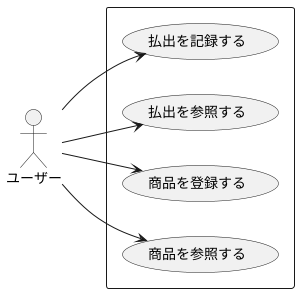 @startuml usecase
left to right direction

actor ユーザー
rectangle {
    ユーザー --> (払出を記録する)
    ユーザー --> (払出を参照する)
    ユーザー --> (商品を登録する)
    ユーザー --> (商品を参照する)
}
@enduml